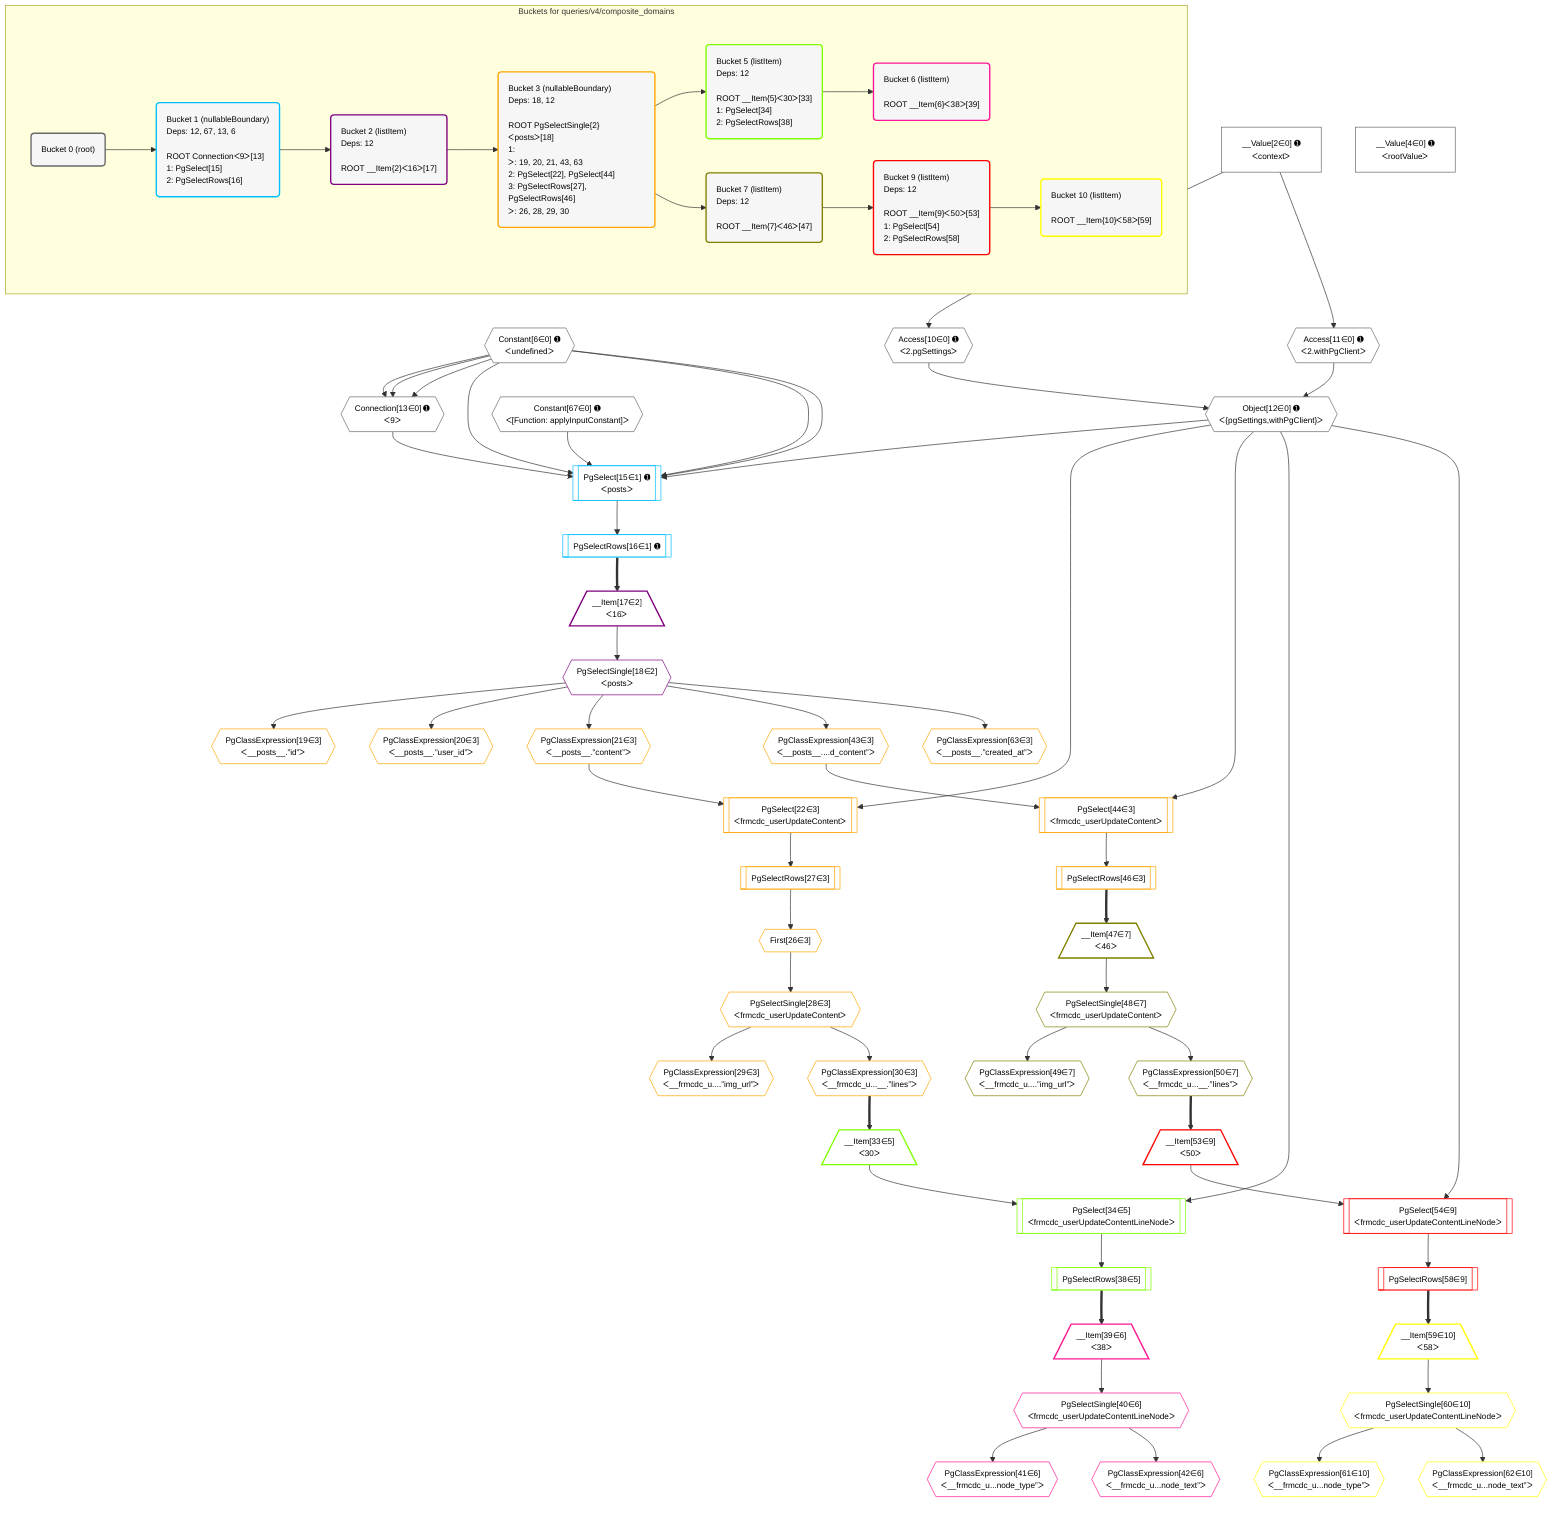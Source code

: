 %%{init: {'themeVariables': { 'fontSize': '12px'}}}%%
graph TD
    classDef path fill:#eee,stroke:#000,color:#000
    classDef plan fill:#fff,stroke-width:1px,color:#000
    classDef itemplan fill:#fff,stroke-width:2px,color:#000
    classDef unbatchedplan fill:#dff,stroke-width:1px,color:#000
    classDef sideeffectplan fill:#fcc,stroke-width:2px,color:#000
    classDef bucket fill:#f6f6f6,color:#000,stroke-width:2px,text-align:left


    %% plan dependencies
    Connection13{{"Connection[13∈0] ➊<br />ᐸ9ᐳ"}}:::plan
    Constant6{{"Constant[6∈0] ➊<br />ᐸundefinedᐳ"}}:::plan
    Constant6 & Constant6 & Constant6 --> Connection13
    Object12{{"Object[12∈0] ➊<br />ᐸ{pgSettings,withPgClient}ᐳ"}}:::plan
    Access10{{"Access[10∈0] ➊<br />ᐸ2.pgSettingsᐳ"}}:::plan
    Access11{{"Access[11∈0] ➊<br />ᐸ2.withPgClientᐳ"}}:::plan
    Access10 & Access11 --> Object12
    __Value2["__Value[2∈0] ➊<br />ᐸcontextᐳ"]:::plan
    __Value2 --> Access10
    __Value2 --> Access11
    __Value4["__Value[4∈0] ➊<br />ᐸrootValueᐳ"]:::plan
    Constant67{{"Constant[67∈0] ➊<br />ᐸ[Function: applyInputConstant]ᐳ"}}:::plan
    PgSelect15[["PgSelect[15∈1] ➊<br />ᐸpostsᐳ"]]:::plan
    Object12 & Constant67 & Connection13 & Constant6 & Constant6 & Constant6 --> PgSelect15
    PgSelectRows16[["PgSelectRows[16∈1] ➊"]]:::plan
    PgSelect15 --> PgSelectRows16
    __Item17[/"__Item[17∈2]<br />ᐸ16ᐳ"\]:::itemplan
    PgSelectRows16 ==> __Item17
    PgSelectSingle18{{"PgSelectSingle[18∈2]<br />ᐸpostsᐳ"}}:::plan
    __Item17 --> PgSelectSingle18
    PgSelect22[["PgSelect[22∈3]<br />ᐸfrmcdc_userUpdateContentᐳ"]]:::plan
    PgClassExpression21{{"PgClassExpression[21∈3]<br />ᐸ__posts__.”content”ᐳ"}}:::plan
    Object12 & PgClassExpression21 --> PgSelect22
    PgSelect44[["PgSelect[44∈3]<br />ᐸfrmcdc_userUpdateContentᐳ"]]:::plan
    PgClassExpression43{{"PgClassExpression[43∈3]<br />ᐸ__posts__....d_content”ᐳ"}}:::plan
    Object12 & PgClassExpression43 --> PgSelect44
    PgClassExpression19{{"PgClassExpression[19∈3]<br />ᐸ__posts__.”id”ᐳ"}}:::plan
    PgSelectSingle18 --> PgClassExpression19
    PgClassExpression20{{"PgClassExpression[20∈3]<br />ᐸ__posts__.”user_id”ᐳ"}}:::plan
    PgSelectSingle18 --> PgClassExpression20
    PgSelectSingle18 --> PgClassExpression21
    First26{{"First[26∈3]"}}:::plan
    PgSelectRows27[["PgSelectRows[27∈3]"]]:::plan
    PgSelectRows27 --> First26
    PgSelect22 --> PgSelectRows27
    PgSelectSingle28{{"PgSelectSingle[28∈3]<br />ᐸfrmcdc_userUpdateContentᐳ"}}:::plan
    First26 --> PgSelectSingle28
    PgClassExpression29{{"PgClassExpression[29∈3]<br />ᐸ__frmcdc_u....”img_url”ᐳ"}}:::plan
    PgSelectSingle28 --> PgClassExpression29
    PgClassExpression30{{"PgClassExpression[30∈3]<br />ᐸ__frmcdc_u...__.”lines”ᐳ"}}:::plan
    PgSelectSingle28 --> PgClassExpression30
    PgSelectSingle18 --> PgClassExpression43
    PgSelectRows46[["PgSelectRows[46∈3]"]]:::plan
    PgSelect44 --> PgSelectRows46
    PgClassExpression63{{"PgClassExpression[63∈3]<br />ᐸ__posts__.”created_at”ᐳ"}}:::plan
    PgSelectSingle18 --> PgClassExpression63
    PgSelect34[["PgSelect[34∈5]<br />ᐸfrmcdc_userUpdateContentLineNodeᐳ"]]:::plan
    __Item33[/"__Item[33∈5]<br />ᐸ30ᐳ"\]:::itemplan
    Object12 & __Item33 --> PgSelect34
    PgClassExpression30 ==> __Item33
    PgSelectRows38[["PgSelectRows[38∈5]"]]:::plan
    PgSelect34 --> PgSelectRows38
    __Item39[/"__Item[39∈6]<br />ᐸ38ᐳ"\]:::itemplan
    PgSelectRows38 ==> __Item39
    PgSelectSingle40{{"PgSelectSingle[40∈6]<br />ᐸfrmcdc_userUpdateContentLineNodeᐳ"}}:::plan
    __Item39 --> PgSelectSingle40
    PgClassExpression41{{"PgClassExpression[41∈6]<br />ᐸ__frmcdc_u...node_type”ᐳ"}}:::plan
    PgSelectSingle40 --> PgClassExpression41
    PgClassExpression42{{"PgClassExpression[42∈6]<br />ᐸ__frmcdc_u...node_text”ᐳ"}}:::plan
    PgSelectSingle40 --> PgClassExpression42
    __Item47[/"__Item[47∈7]<br />ᐸ46ᐳ"\]:::itemplan
    PgSelectRows46 ==> __Item47
    PgSelectSingle48{{"PgSelectSingle[48∈7]<br />ᐸfrmcdc_userUpdateContentᐳ"}}:::plan
    __Item47 --> PgSelectSingle48
    PgClassExpression49{{"PgClassExpression[49∈7]<br />ᐸ__frmcdc_u....”img_url”ᐳ"}}:::plan
    PgSelectSingle48 --> PgClassExpression49
    PgClassExpression50{{"PgClassExpression[50∈7]<br />ᐸ__frmcdc_u...__.”lines”ᐳ"}}:::plan
    PgSelectSingle48 --> PgClassExpression50
    PgSelect54[["PgSelect[54∈9]<br />ᐸfrmcdc_userUpdateContentLineNodeᐳ"]]:::plan
    __Item53[/"__Item[53∈9]<br />ᐸ50ᐳ"\]:::itemplan
    Object12 & __Item53 --> PgSelect54
    PgClassExpression50 ==> __Item53
    PgSelectRows58[["PgSelectRows[58∈9]"]]:::plan
    PgSelect54 --> PgSelectRows58
    __Item59[/"__Item[59∈10]<br />ᐸ58ᐳ"\]:::itemplan
    PgSelectRows58 ==> __Item59
    PgSelectSingle60{{"PgSelectSingle[60∈10]<br />ᐸfrmcdc_userUpdateContentLineNodeᐳ"}}:::plan
    __Item59 --> PgSelectSingle60
    PgClassExpression61{{"PgClassExpression[61∈10]<br />ᐸ__frmcdc_u...node_type”ᐳ"}}:::plan
    PgSelectSingle60 --> PgClassExpression61
    PgClassExpression62{{"PgClassExpression[62∈10]<br />ᐸ__frmcdc_u...node_text”ᐳ"}}:::plan
    PgSelectSingle60 --> PgClassExpression62

    %% define steps

    subgraph "Buckets for queries/v4/composite_domains"
    Bucket0("Bucket 0 (root)"):::bucket
    classDef bucket0 stroke:#696969
    class Bucket0,__Value2,__Value4,Constant6,Access10,Access11,Object12,Connection13,Constant67 bucket0
    Bucket1("Bucket 1 (nullableBoundary)<br />Deps: 12, 67, 13, 6<br /><br />ROOT Connectionᐸ9ᐳ[13]<br />1: PgSelect[15]<br />2: PgSelectRows[16]"):::bucket
    classDef bucket1 stroke:#00bfff
    class Bucket1,PgSelect15,PgSelectRows16 bucket1
    Bucket2("Bucket 2 (listItem)<br />Deps: 12<br /><br />ROOT __Item{2}ᐸ16ᐳ[17]"):::bucket
    classDef bucket2 stroke:#7f007f
    class Bucket2,__Item17,PgSelectSingle18 bucket2
    Bucket3("Bucket 3 (nullableBoundary)<br />Deps: 18, 12<br /><br />ROOT PgSelectSingle{2}ᐸpostsᐳ[18]<br />1: <br />ᐳ: 19, 20, 21, 43, 63<br />2: PgSelect[22], PgSelect[44]<br />3: PgSelectRows[27], PgSelectRows[46]<br />ᐳ: 26, 28, 29, 30"):::bucket
    classDef bucket3 stroke:#ffa500
    class Bucket3,PgClassExpression19,PgClassExpression20,PgClassExpression21,PgSelect22,First26,PgSelectRows27,PgSelectSingle28,PgClassExpression29,PgClassExpression30,PgClassExpression43,PgSelect44,PgSelectRows46,PgClassExpression63 bucket3
    Bucket5("Bucket 5 (listItem)<br />Deps: 12<br /><br />ROOT __Item{5}ᐸ30ᐳ[33]<br />1: PgSelect[34]<br />2: PgSelectRows[38]"):::bucket
    classDef bucket5 stroke:#7fff00
    class Bucket5,__Item33,PgSelect34,PgSelectRows38 bucket5
    Bucket6("Bucket 6 (listItem)<br /><br />ROOT __Item{6}ᐸ38ᐳ[39]"):::bucket
    classDef bucket6 stroke:#ff1493
    class Bucket6,__Item39,PgSelectSingle40,PgClassExpression41,PgClassExpression42 bucket6
    Bucket7("Bucket 7 (listItem)<br />Deps: 12<br /><br />ROOT __Item{7}ᐸ46ᐳ[47]"):::bucket
    classDef bucket7 stroke:#808000
    class Bucket7,__Item47,PgSelectSingle48,PgClassExpression49,PgClassExpression50 bucket7
    Bucket9("Bucket 9 (listItem)<br />Deps: 12<br /><br />ROOT __Item{9}ᐸ50ᐳ[53]<br />1: PgSelect[54]<br />2: PgSelectRows[58]"):::bucket
    classDef bucket9 stroke:#ff0000
    class Bucket9,__Item53,PgSelect54,PgSelectRows58 bucket9
    Bucket10("Bucket 10 (listItem)<br /><br />ROOT __Item{10}ᐸ58ᐳ[59]"):::bucket
    classDef bucket10 stroke:#ffff00
    class Bucket10,__Item59,PgSelectSingle60,PgClassExpression61,PgClassExpression62 bucket10
    Bucket0 --> Bucket1
    Bucket1 --> Bucket2
    Bucket2 --> Bucket3
    Bucket3 --> Bucket5 & Bucket7
    Bucket5 --> Bucket6
    Bucket7 --> Bucket9
    Bucket9 --> Bucket10
    end
